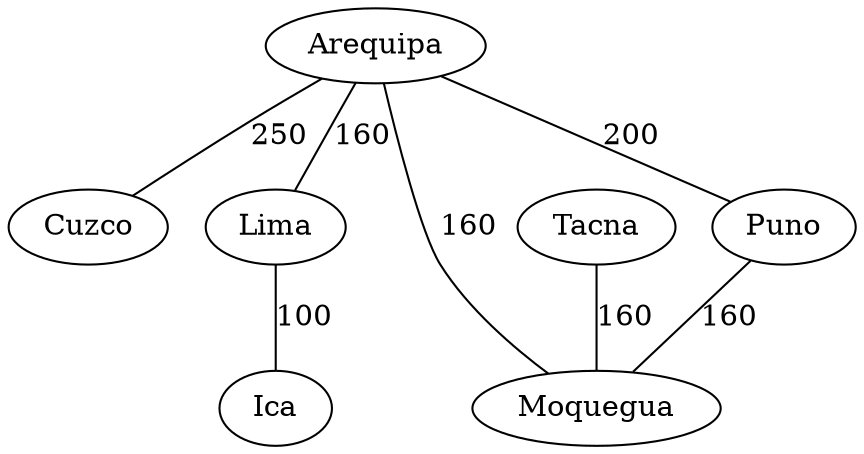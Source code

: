graph G{
Arequipa;
Arequipa -- Cuzco[label=250];
Arequipa -- Puno[label=200];
Arequipa -- Lima[label=160];
Arequipa -- Moquegua[label=160];
Lima;
Lima -- Ica[label=100];
Cuzco;
Puno;
Puno -- Moquegua[label=160];
Ica;
Tacna;
Tacna -- Moquegua[label=160];
Moquegua;
}